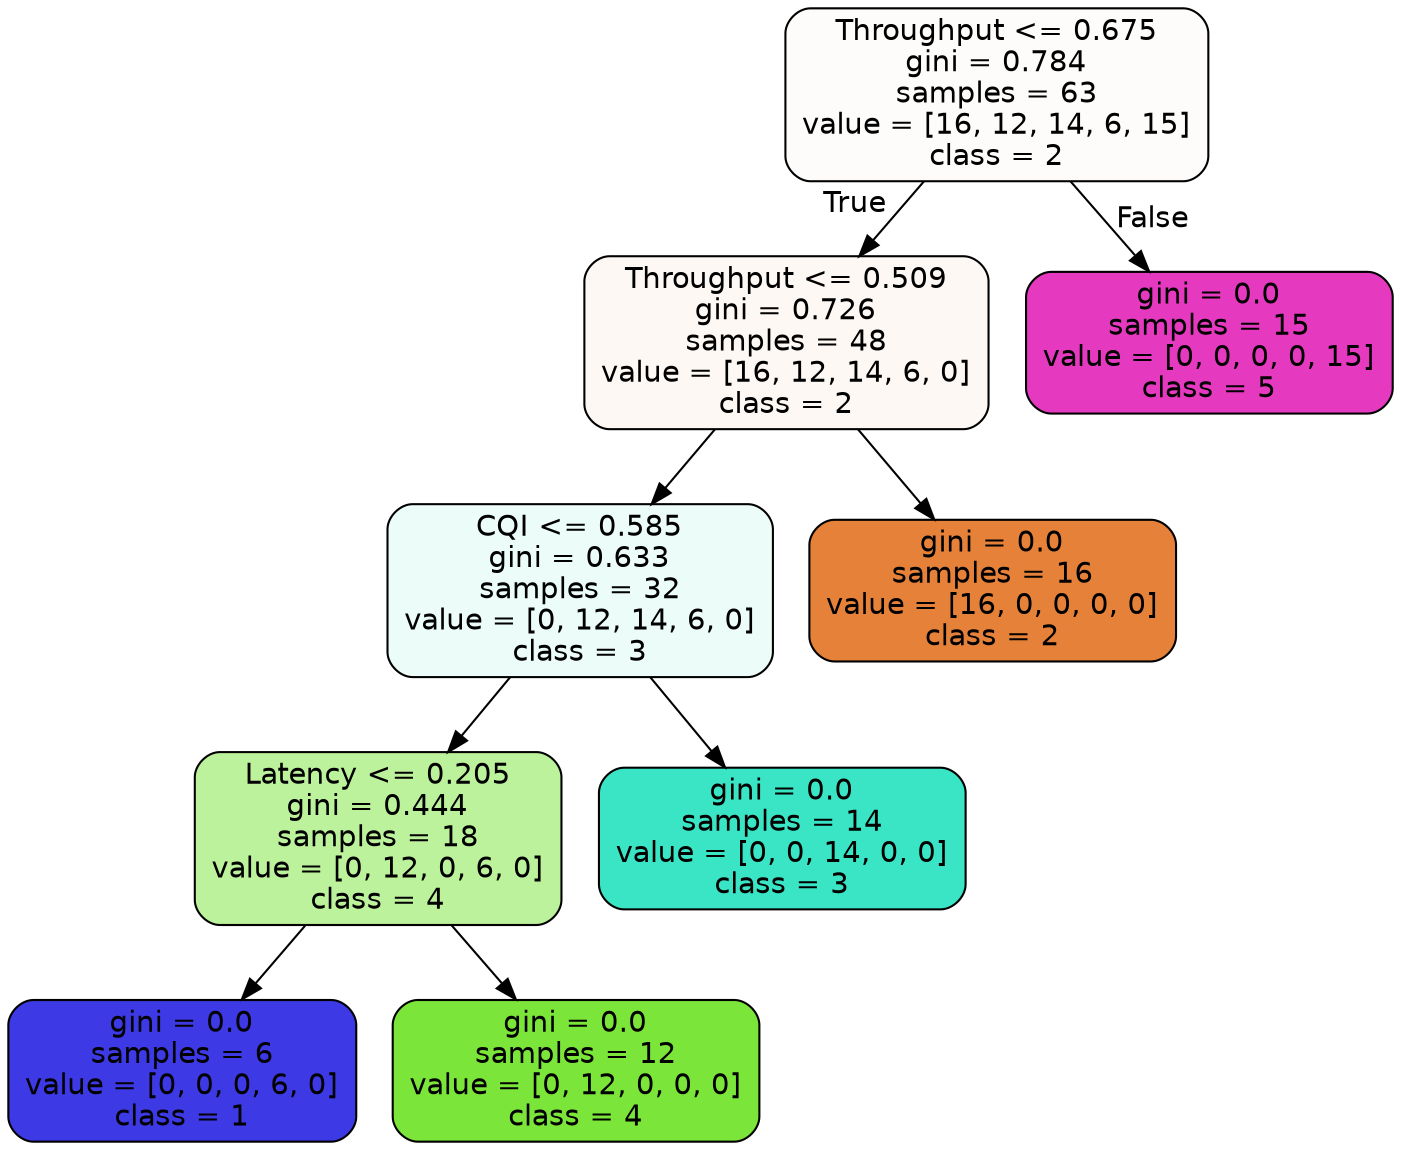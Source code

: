 digraph Tree {
node [shape=box, style="filled, rounded", color="black", fontname="helvetica"] ;
edge [fontname="helvetica"] ;
0 [label="Throughput <= 0.675\ngini = 0.784\nsamples = 63\nvalue = [16, 12, 14, 6, 15]\nclass = 2", fillcolor="#fefcfb"] ;
1 [label="Throughput <= 0.509\ngini = 0.726\nsamples = 48\nvalue = [16, 12, 14, 6, 0]\nclass = 2", fillcolor="#fdf8f3"] ;
0 -> 1 [labeldistance=2.5, labelangle=45, headlabel="True"] ;
2 [label="CQI <= 0.585\ngini = 0.633\nsamples = 32\nvalue = [0, 12, 14, 6, 0]\nclass = 3", fillcolor="#ebfcf9"] ;
1 -> 2 ;
3 [label="Latency <= 0.205\ngini = 0.444\nsamples = 18\nvalue = [0, 12, 0, 6, 0]\nclass = 4", fillcolor="#bdf29c"] ;
2 -> 3 ;
4 [label="gini = 0.0\nsamples = 6\nvalue = [0, 0, 0, 6, 0]\nclass = 1", fillcolor="#3c39e5"] ;
3 -> 4 ;
5 [label="gini = 0.0\nsamples = 12\nvalue = [0, 12, 0, 0, 0]\nclass = 4", fillcolor="#7be539"] ;
3 -> 5 ;
6 [label="gini = 0.0\nsamples = 14\nvalue = [0, 0, 14, 0, 0]\nclass = 3", fillcolor="#39e5c5"] ;
2 -> 6 ;
7 [label="gini = 0.0\nsamples = 16\nvalue = [16, 0, 0, 0, 0]\nclass = 2", fillcolor="#e58139"] ;
1 -> 7 ;
8 [label="gini = 0.0\nsamples = 15\nvalue = [0, 0, 0, 0, 15]\nclass = 5", fillcolor="#e539c0"] ;
0 -> 8 [labeldistance=2.5, labelangle=-45, headlabel="False"] ;
}